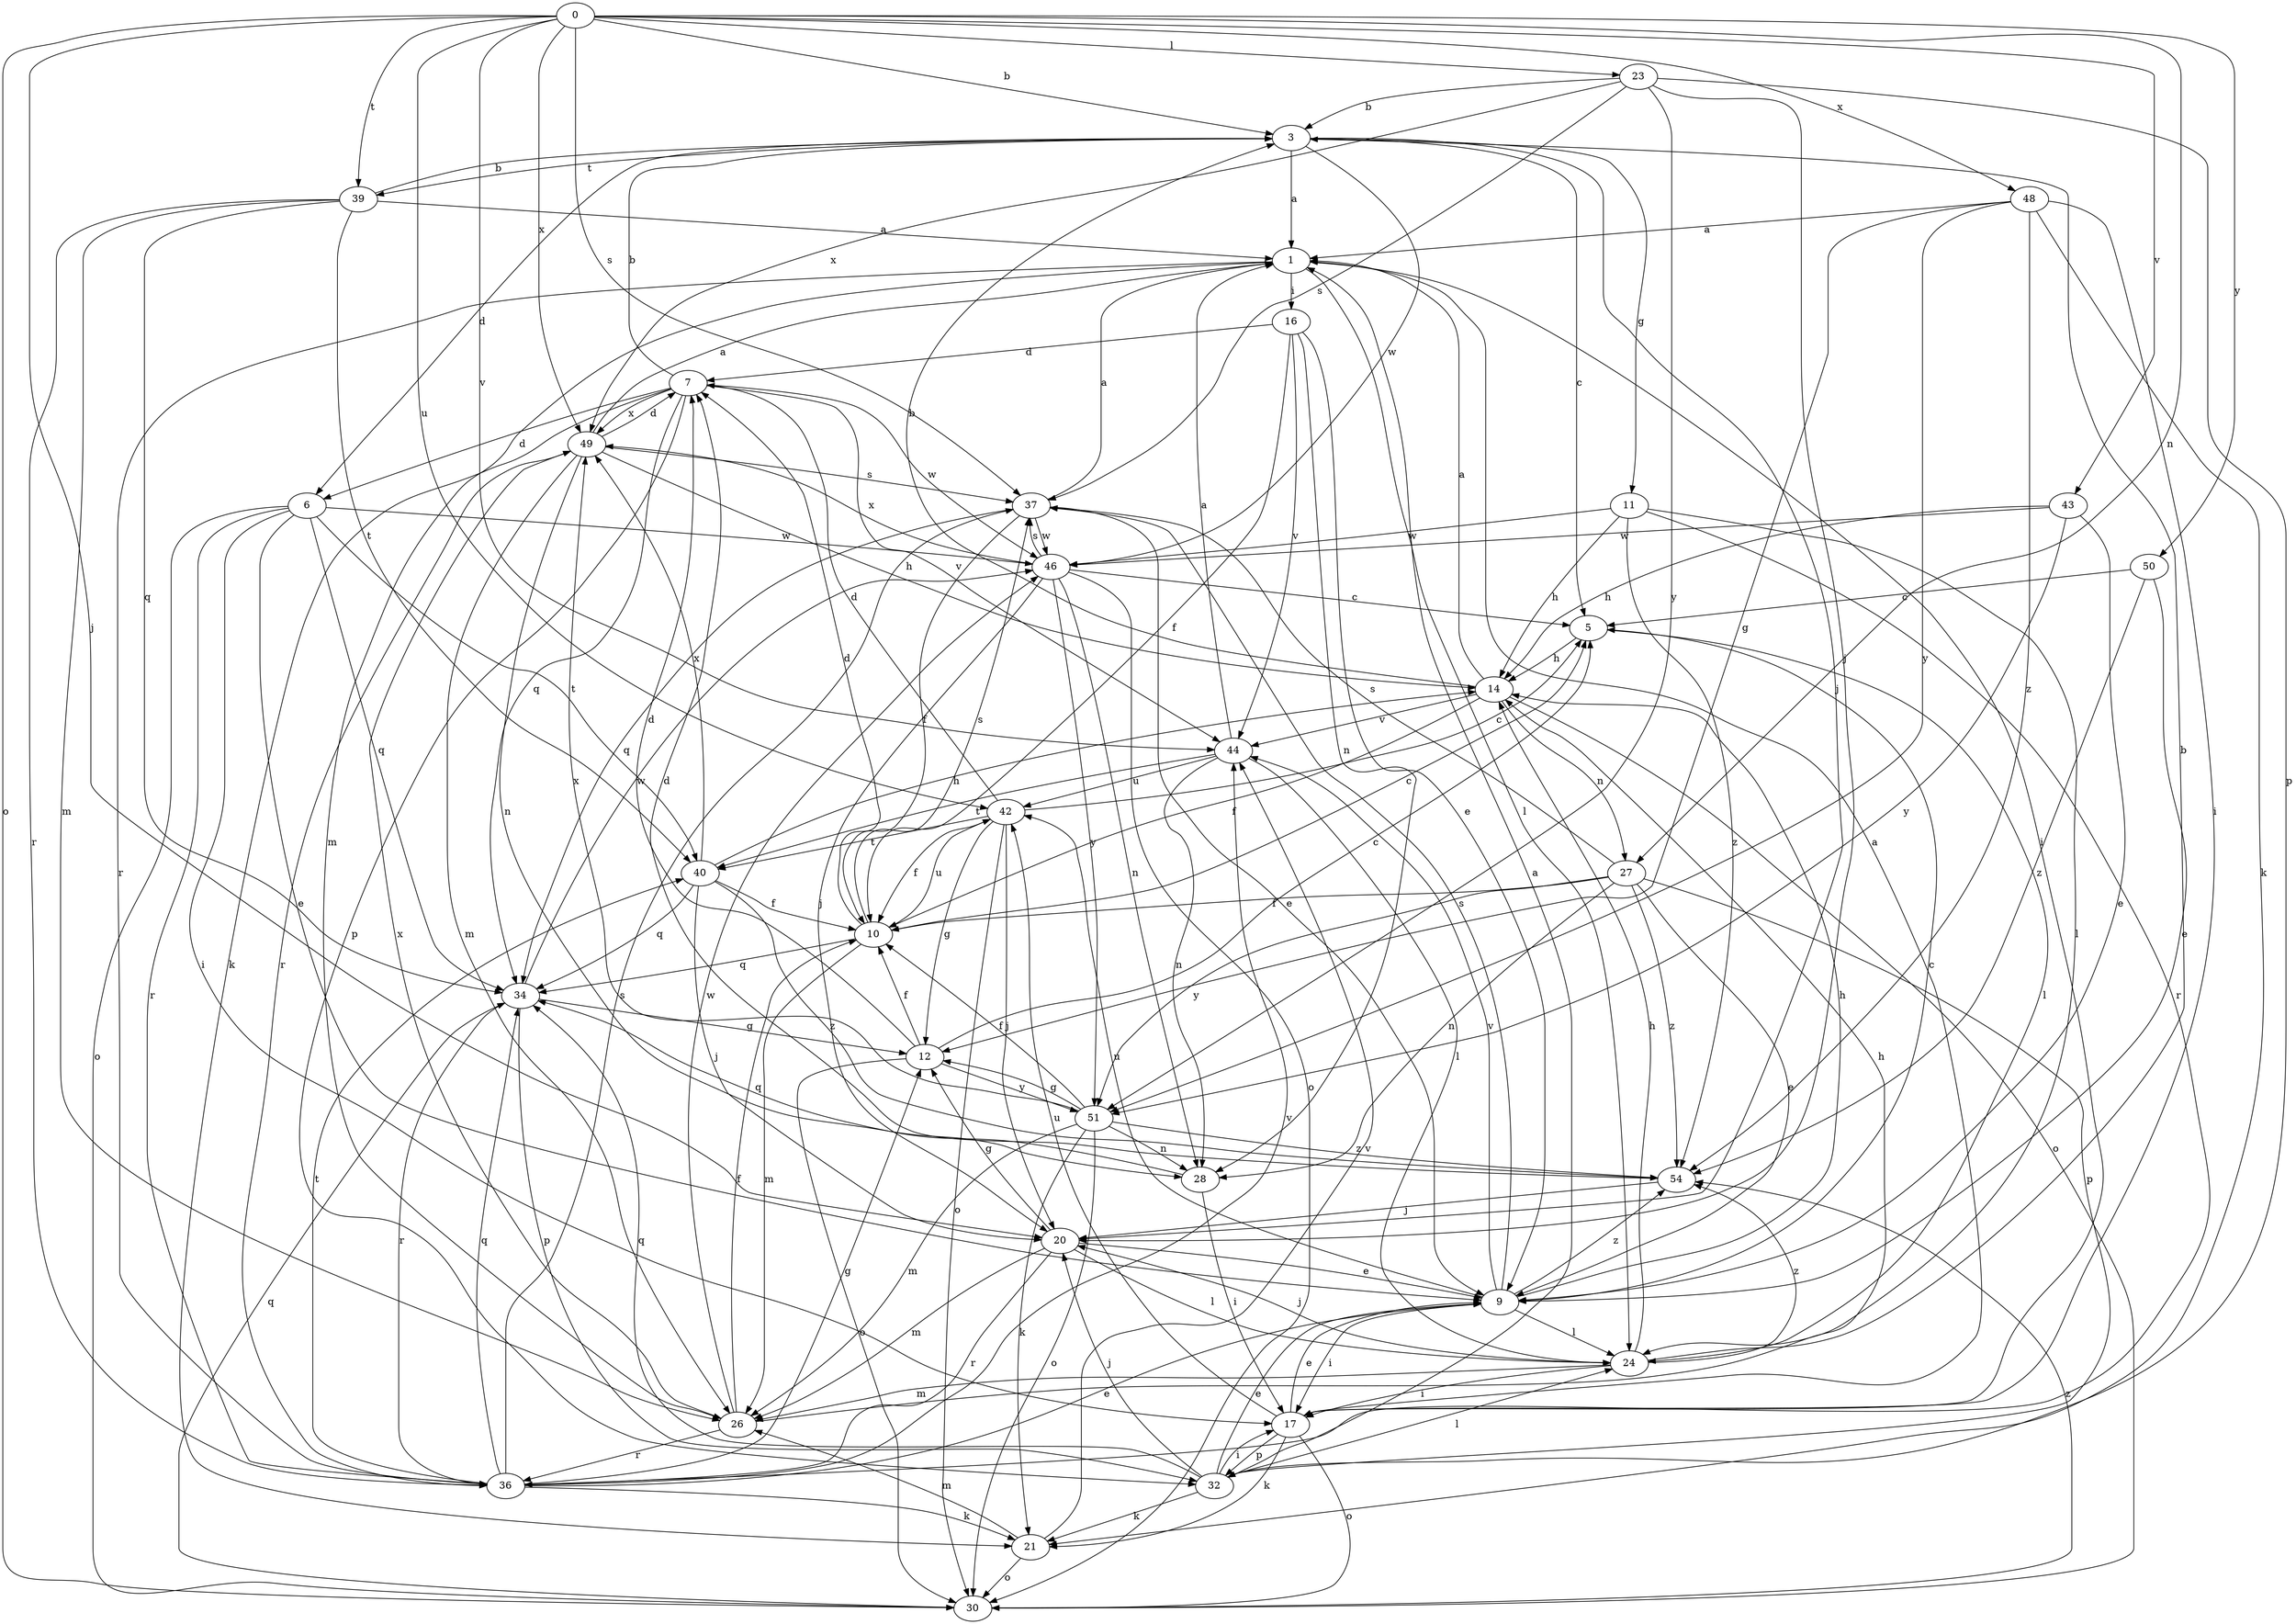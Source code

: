 strict digraph  {
0;
1;
3;
5;
6;
7;
9;
10;
11;
12;
14;
16;
17;
20;
21;
23;
24;
26;
27;
28;
30;
32;
34;
36;
37;
39;
40;
42;
43;
44;
46;
48;
49;
50;
51;
54;
0 -> 3  [label=b];
0 -> 20  [label=j];
0 -> 23  [label=l];
0 -> 27  [label=n];
0 -> 30  [label=o];
0 -> 37  [label=s];
0 -> 39  [label=t];
0 -> 42  [label=u];
0 -> 43  [label=v];
0 -> 44  [label=v];
0 -> 48  [label=x];
0 -> 49  [label=x];
0 -> 50  [label=y];
1 -> 16  [label=i];
1 -> 17  [label=i];
1 -> 24  [label=l];
1 -> 26  [label=m];
1 -> 36  [label=r];
3 -> 1  [label=a];
3 -> 5  [label=c];
3 -> 6  [label=d];
3 -> 11  [label=g];
3 -> 20  [label=j];
3 -> 39  [label=t];
3 -> 46  [label=w];
5 -> 14  [label=h];
5 -> 24  [label=l];
6 -> 9  [label=e];
6 -> 17  [label=i];
6 -> 30  [label=o];
6 -> 34  [label=q];
6 -> 36  [label=r];
6 -> 40  [label=t];
6 -> 46  [label=w];
7 -> 3  [label=b];
7 -> 6  [label=d];
7 -> 21  [label=k];
7 -> 32  [label=p];
7 -> 34  [label=q];
7 -> 44  [label=v];
7 -> 46  [label=w];
7 -> 49  [label=x];
9 -> 5  [label=c];
9 -> 14  [label=h];
9 -> 17  [label=i];
9 -> 24  [label=l];
9 -> 37  [label=s];
9 -> 42  [label=u];
9 -> 44  [label=v];
9 -> 54  [label=z];
10 -> 5  [label=c];
10 -> 7  [label=d];
10 -> 26  [label=m];
10 -> 34  [label=q];
10 -> 37  [label=s];
10 -> 42  [label=u];
11 -> 14  [label=h];
11 -> 24  [label=l];
11 -> 36  [label=r];
11 -> 46  [label=w];
11 -> 54  [label=z];
12 -> 5  [label=c];
12 -> 7  [label=d];
12 -> 10  [label=f];
12 -> 30  [label=o];
12 -> 51  [label=y];
14 -> 1  [label=a];
14 -> 3  [label=b];
14 -> 10  [label=f];
14 -> 27  [label=n];
14 -> 30  [label=o];
14 -> 44  [label=v];
16 -> 7  [label=d];
16 -> 9  [label=e];
16 -> 10  [label=f];
16 -> 28  [label=n];
16 -> 44  [label=v];
17 -> 1  [label=a];
17 -> 9  [label=e];
17 -> 21  [label=k];
17 -> 30  [label=o];
17 -> 32  [label=p];
17 -> 42  [label=u];
20 -> 9  [label=e];
20 -> 12  [label=g];
20 -> 24  [label=l];
20 -> 26  [label=m];
20 -> 36  [label=r];
21 -> 26  [label=m];
21 -> 30  [label=o];
21 -> 44  [label=v];
23 -> 3  [label=b];
23 -> 20  [label=j];
23 -> 32  [label=p];
23 -> 37  [label=s];
23 -> 49  [label=x];
23 -> 51  [label=y];
24 -> 3  [label=b];
24 -> 14  [label=h];
24 -> 17  [label=i];
24 -> 20  [label=j];
24 -> 26  [label=m];
24 -> 54  [label=z];
26 -> 10  [label=f];
26 -> 14  [label=h];
26 -> 36  [label=r];
26 -> 46  [label=w];
26 -> 49  [label=x];
27 -> 9  [label=e];
27 -> 10  [label=f];
27 -> 28  [label=n];
27 -> 32  [label=p];
27 -> 37  [label=s];
27 -> 51  [label=y];
27 -> 54  [label=z];
28 -> 17  [label=i];
28 -> 34  [label=q];
30 -> 34  [label=q];
30 -> 54  [label=z];
32 -> 1  [label=a];
32 -> 9  [label=e];
32 -> 17  [label=i];
32 -> 20  [label=j];
32 -> 21  [label=k];
32 -> 24  [label=l];
32 -> 34  [label=q];
34 -> 12  [label=g];
34 -> 32  [label=p];
34 -> 36  [label=r];
34 -> 46  [label=w];
36 -> 9  [label=e];
36 -> 12  [label=g];
36 -> 21  [label=k];
36 -> 34  [label=q];
36 -> 37  [label=s];
36 -> 40  [label=t];
36 -> 44  [label=v];
37 -> 1  [label=a];
37 -> 9  [label=e];
37 -> 10  [label=f];
37 -> 34  [label=q];
37 -> 46  [label=w];
39 -> 1  [label=a];
39 -> 3  [label=b];
39 -> 26  [label=m];
39 -> 34  [label=q];
39 -> 36  [label=r];
39 -> 40  [label=t];
40 -> 10  [label=f];
40 -> 14  [label=h];
40 -> 20  [label=j];
40 -> 34  [label=q];
40 -> 49  [label=x];
40 -> 54  [label=z];
42 -> 5  [label=c];
42 -> 7  [label=d];
42 -> 10  [label=f];
42 -> 12  [label=g];
42 -> 20  [label=j];
42 -> 30  [label=o];
42 -> 40  [label=t];
43 -> 9  [label=e];
43 -> 14  [label=h];
43 -> 46  [label=w];
43 -> 51  [label=y];
44 -> 1  [label=a];
44 -> 24  [label=l];
44 -> 28  [label=n];
44 -> 40  [label=t];
44 -> 42  [label=u];
46 -> 5  [label=c];
46 -> 20  [label=j];
46 -> 28  [label=n];
46 -> 30  [label=o];
46 -> 37  [label=s];
46 -> 49  [label=x];
46 -> 51  [label=y];
48 -> 1  [label=a];
48 -> 12  [label=g];
48 -> 17  [label=i];
48 -> 21  [label=k];
48 -> 51  [label=y];
48 -> 54  [label=z];
49 -> 1  [label=a];
49 -> 7  [label=d];
49 -> 14  [label=h];
49 -> 26  [label=m];
49 -> 28  [label=n];
49 -> 36  [label=r];
49 -> 37  [label=s];
50 -> 5  [label=c];
50 -> 9  [label=e];
50 -> 54  [label=z];
51 -> 10  [label=f];
51 -> 12  [label=g];
51 -> 21  [label=k];
51 -> 26  [label=m];
51 -> 28  [label=n];
51 -> 30  [label=o];
51 -> 49  [label=x];
51 -> 54  [label=z];
54 -> 7  [label=d];
54 -> 20  [label=j];
}
